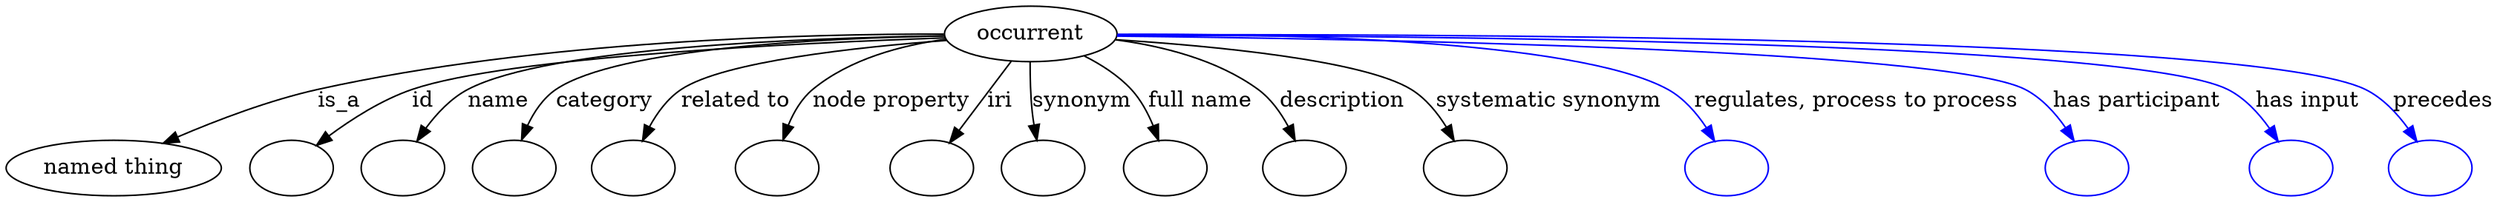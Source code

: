 digraph {
	graph [bb="0,0,1339.1,122"];
	node [label="\N"];
	occurrent	 [height=0.5,
		label=occurrent,
		pos="579.07,104",
		width=1.2082];
	"named thing"	 [height=0.5,
		pos="54.069,18",
		width=1.5019];
	occurrent -> "named thing"	 [label=is_a,
		lp="200.35,61",
		pos="e,85.937,32.583 535.82,101.46 448.45,96.084 253.66,82.84 188.52,68 156.3,60.66 121.35,47.494 95.167,36.515"];
	id	 [color=black,
		height=0.5,
		label="",
		pos="153.07,18",
		width=0.75];
	occurrent -> id	 [color=black,
		label=id,
		lp="253.51,61",
		pos="e,172.3,31.046 535.98,101.36 458.79,96.298 300.09,84.262 247.18,68 223.69,60.779 199.23,47.588 181.14,36.568",
		style=solid];
	name	 [color=black,
		height=0.5,
		label="",
		pos="225.07,18",
		width=0.75];
	occurrent -> name	 [color=black,
		label=name,
		lp="298.23,61",
		pos="e,238.51,33.893 535.75,101.85 464.74,97.801 327.04,87.648 282.75,68 268.85,61.833 255.82,51.149 245.68,41.236",
		style=solid];
	category	 [color=black,
		height=0.5,
		label="",
		pos="297.07,18",
		width=0.75];
	occurrent -> category	 [color=black,
		label=category,
		lp="355.17,61",
		pos="e,304.43,35.668 535.73,101.9 473.9,98.212 364.17,88.878 330.88,68 321.92,62.38 314.77,53.419 309.39,44.625",
		style=solid];
	"related to"	 [color=black,
		height=0.5,
		label="",
		pos="369.07,18",
		width=0.75];
	occurrent -> "related to"	 [color=black,
		label="related to",
		lp="421.31,61",
		pos="e,373.83,35.889 536.42,100.01 489.09,94.844 416.49,84.495 394.6,68 387.02,62.29 381.51,53.691 377.6,45.227",
		style=solid];
	"node property"	 [color=black,
		height=0.5,
		label="",
		pos="441.07,18",
		width=0.75];
	occurrent -> "node property"	 [color=black,
		label="node property",
		lp="500.14,61",
		pos="e,444.15,35.95 539.96,95.924 510.26,89.101 472.6,78.749 460.93,68 454.48,62.062 450.09,53.759 447.12,45.622",
		style=solid];
	iri	 [color=black,
		height=0.5,
		label="",
		pos="513.07,18",
		width=0.75];
	occurrent -> iri	 [color=black,
		label=iri,
		lp="556.29,61",
		pos="e,525.51,34.214 565.71,86.597 555.98,73.915 542.67,56.564 531.86,42.486",
		style=solid];
	synonym	 [color=black,
		height=0.5,
		label="",
		pos="585.07,18",
		width=0.75];
	occurrent -> synonym	 [color=black,
		label=synonym,
		lp="605.74,61",
		pos="e,581.93,35.891 578.73,85.921 578.69,76.408 578.88,64.557 579.73,54 579.94,51.41 580.22,48.723 580.54,46.037",
		style=solid];
	"full name"	 [color=black,
		height=0.5,
		label="",
		pos="657.07,18",
		width=0.75];
	occurrent -> "full name"	 [color=black,
		label="full name",
		lp="667.7,61",
		pos="e,650.49,35.479 605.11,89.539 614.1,83.679 623.74,76.32 631.07,68 637.11,61.141 642.21,52.629 646.24,44.583",
		style=solid];
	description	 [color=black,
		height=0.5,
		label="",
		pos="729.07,18",
		width=0.75];
	occurrent -> description	 [color=black,
		label=description,
		lp="743.17,61",
		pos="e,722.05,35.565 621,98.841 645.47,94.104 675.81,85.088 698.07,68 706.04,61.879 712.47,53.076 717.35,44.557",
		style=solid];
	"systematic synonym"	 [color=black,
		height=0.5,
		label="",
		pos="814.07,18",
		width=0.75];
	occurrent -> "systematic synonym"	 [color=black,
		label="systematic synonym",
		lp="850.04,61",
		pos="e,805.86,35.542 621.92,100.03 672.42,94.7 752.68,84.018 778.07,68 787.3,62.178 794.89,53.058 800.68,44.192",
		style=solid];
	"regulates, process to process"	 [color=blue,
		height=0.5,
		label="",
		pos="951.07,18",
		width=0.75];
	occurrent -> "regulates, process to process"	 [color=blue,
		label="regulates, process to process",
		lp="1007.8,61",
		pos="e,941.98,35.371 622.72,103.38 701.19,101.59 862.47,94.678 911.07,68 921.26,62.406 929.8,53.038 936.34,43.914",
		style=solid];
	"has participant"	 [color=blue,
		height=0.5,
		label="",
		pos="1133.1,18",
		width=0.75];
	occurrent -> "has participant"	 [color=blue,
		label="has participant",
		lp="1149.1,61",
		pos="e,1123.7,35.057 622.8,102.87 739.09,99.602 1049.9,88.983 1091.1,68 1101.9,62.484 1111,52.822 1118,43.452",
		style=solid];
	"has input"	 [color=blue,
		height=0.5,
		label="",
		pos="1238.1,18",
		width=0.75];
	occurrent -> "has input"	 [color=blue,
		label="has input",
		lp="1238.5,61",
		pos="e,1228.1,35.123 622.81,103.38 754.79,101.23 1143.1,92.85 1194.1,68 1205.3,62.511 1214.9,52.72 1222.3,43.249",
		style=solid];
	precedes	 [color=blue,
		height=0.5,
		label="",
		pos="1312.1,18",
		width=0.75];
	occurrent -> precedes	 [color=blue,
		label=precedes,
		lp="1310.6,61",
		pos="e,1302.1,35.151 622.96,103.67 765.6,102.35 1210.3,95.978 1268.1,68 1279.3,62.546 1288.9,52.761 1296.3,43.284",
		style=solid];
}
